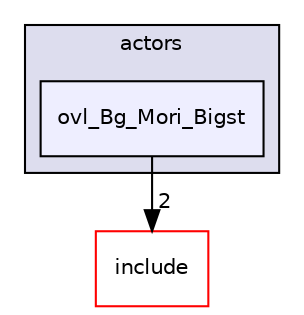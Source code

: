 digraph "src/overlays/actors/ovl_Bg_Mori_Bigst" {
  compound=true
  node [ fontsize="10", fontname="Helvetica"];
  edge [ labelfontsize="10", labelfontname="Helvetica"];
  subgraph clusterdir_e93473484be31ce7bcb356bd643a22f8 {
    graph [ bgcolor="#ddddee", pencolor="black", label="actors" fontname="Helvetica", fontsize="10", URL="dir_e93473484be31ce7bcb356bd643a22f8.html"]
  dir_27b0401c828ada806168ae55f5738b5c [shape=box, label="ovl_Bg_Mori_Bigst", style="filled", fillcolor="#eeeeff", pencolor="black", URL="dir_27b0401c828ada806168ae55f5738b5c.html"];
  }
  dir_d44c64559bbebec7f509842c48db8b23 [shape=box label="include" fillcolor="white" style="filled" color="red" URL="dir_d44c64559bbebec7f509842c48db8b23.html"];
  dir_27b0401c828ada806168ae55f5738b5c->dir_d44c64559bbebec7f509842c48db8b23 [headlabel="2", labeldistance=1.5 headhref="dir_000088_000000.html"];
}
